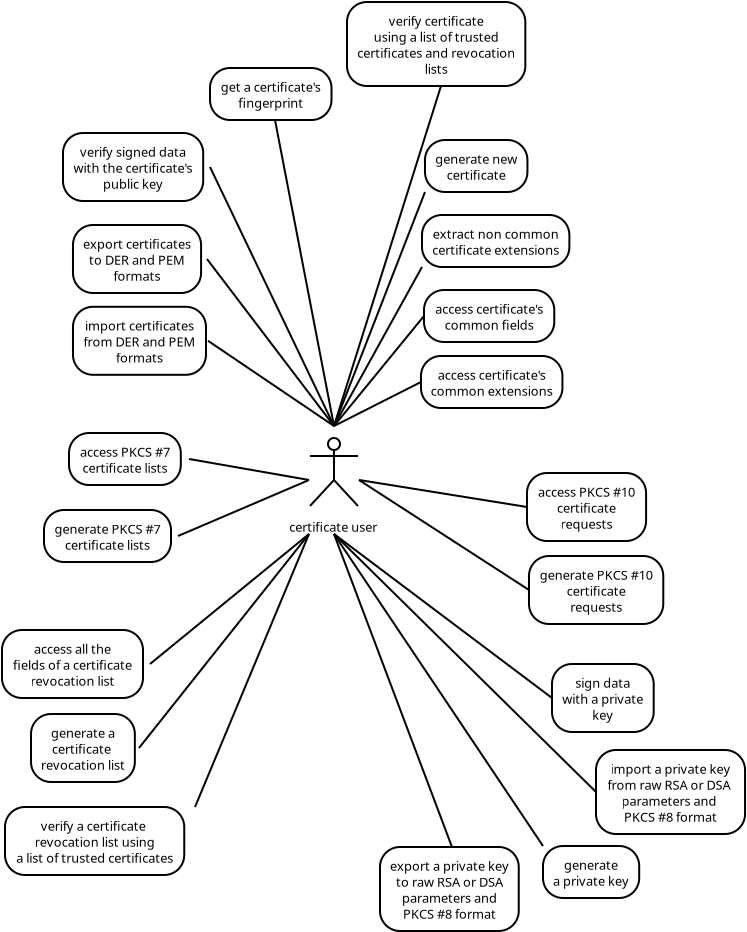 <?xml version="1.0" encoding="UTF-8"?>
<dia:diagram xmlns:dia="http://www.lysator.liu.se/~alla/dia/">
  <dia:layer name="Background" visible="true">
    <dia:object type="UML - Actor" version="0" id="O0">
      <dia:attribute name="obj_pos">
        <dia:point val="5.9,10.8"/>
      </dia:attribute>
      <dia:attribute name="obj_bb">
        <dia:rectangle val="3.525,8.05;8.294,13.688"/>
      </dia:attribute>
      <dia:attribute name="elem_corner">
        <dia:point val="4.65,8.1"/>
      </dia:attribute>
      <dia:attribute name="elem_width">
        <dia:real val="2.5"/>
      </dia:attribute>
      <dia:attribute name="elem_height">
        <dia:real val="5.4"/>
      </dia:attribute>
      <dia:attribute name="line_colour">
        <dia:color val="#000000"/>
      </dia:attribute>
      <dia:attribute name="fill_colour">
        <dia:color val="#ffffff"/>
      </dia:attribute>
      <dia:attribute name="text">
        <dia:composite type="text">
          <dia:attribute name="string">
            <dia:string>#certificate user#</dia:string>
          </dia:attribute>
          <dia:attribute name="font">
            <dia:font family="sans" style="0" name="Helvetica"/>
          </dia:attribute>
          <dia:attribute name="height">
            <dia:real val="0.8"/>
          </dia:attribute>
          <dia:attribute name="pos">
            <dia:point val="5.9,13.3"/>
          </dia:attribute>
          <dia:attribute name="color">
            <dia:color val="#000000"/>
          </dia:attribute>
          <dia:attribute name="alignment">
            <dia:enum val="1"/>
          </dia:attribute>
        </dia:composite>
      </dia:attribute>
    </dia:object>
    <dia:object type="UML - Activity" version="0" id="O1">
      <dia:attribute name="obj_pos">
        <dia:point val="10.45,-6.2"/>
      </dia:attribute>
      <dia:attribute name="obj_bb">
        <dia:rectangle val="10.45,-6.2;15.8,-3.6"/>
      </dia:attribute>
      <dia:attribute name="elem_corner">
        <dia:point val="10.45,-6.2"/>
      </dia:attribute>
      <dia:attribute name="elem_width">
        <dia:real val="5.35"/>
      </dia:attribute>
      <dia:attribute name="elem_height">
        <dia:real val="2.6"/>
      </dia:attribute>
      <dia:attribute name="text">
        <dia:composite type="text">
          <dia:attribute name="string">
            <dia:string>#generate new
certificate#</dia:string>
          </dia:attribute>
          <dia:attribute name="font">
            <dia:font family="sans" style="0" name="Helvetica"/>
          </dia:attribute>
          <dia:attribute name="height">
            <dia:real val="0.8"/>
          </dia:attribute>
          <dia:attribute name="pos">
            <dia:point val="13.125,-5.1"/>
          </dia:attribute>
          <dia:attribute name="color">
            <dia:color val="#000000"/>
          </dia:attribute>
          <dia:attribute name="alignment">
            <dia:enum val="1"/>
          </dia:attribute>
        </dia:composite>
      </dia:attribute>
    </dia:object>
    <dia:object type="UML - Activity" version="0" id="O2">
      <dia:attribute name="obj_pos">
        <dia:point val="10.25,4.6"/>
      </dia:attribute>
      <dia:attribute name="obj_bb">
        <dia:rectangle val="10.25,4.6;17.5,7.2"/>
      </dia:attribute>
      <dia:attribute name="elem_corner">
        <dia:point val="10.25,4.6"/>
      </dia:attribute>
      <dia:attribute name="elem_width">
        <dia:real val="7.25"/>
      </dia:attribute>
      <dia:attribute name="elem_height">
        <dia:real val="2.6"/>
      </dia:attribute>
      <dia:attribute name="text">
        <dia:composite type="text">
          <dia:attribute name="string">
            <dia:string>#access certificate's
common extensions#</dia:string>
          </dia:attribute>
          <dia:attribute name="font">
            <dia:font family="sans" style="0" name="Helvetica"/>
          </dia:attribute>
          <dia:attribute name="height">
            <dia:real val="0.8"/>
          </dia:attribute>
          <dia:attribute name="pos">
            <dia:point val="13.875,5.7"/>
          </dia:attribute>
          <dia:attribute name="color">
            <dia:color val="#000000"/>
          </dia:attribute>
          <dia:attribute name="alignment">
            <dia:enum val="1"/>
          </dia:attribute>
        </dia:composite>
      </dia:attribute>
    </dia:object>
    <dia:object type="UML - Activity" version="0" id="O3">
      <dia:attribute name="obj_pos">
        <dia:point val="10.3,-2.45"/>
      </dia:attribute>
      <dia:attribute name="obj_bb">
        <dia:rectangle val="10.3,-2.45;18.05,0.15"/>
      </dia:attribute>
      <dia:attribute name="elem_corner">
        <dia:point val="10.3,-2.45"/>
      </dia:attribute>
      <dia:attribute name="elem_width">
        <dia:real val="7.75"/>
      </dia:attribute>
      <dia:attribute name="elem_height">
        <dia:real val="2.6"/>
      </dia:attribute>
      <dia:attribute name="text">
        <dia:composite type="text">
          <dia:attribute name="string">
            <dia:string>#extract non common
certificate extensions#</dia:string>
          </dia:attribute>
          <dia:attribute name="font">
            <dia:font family="sans" style="0" name="Helvetica"/>
          </dia:attribute>
          <dia:attribute name="height">
            <dia:real val="0.8"/>
          </dia:attribute>
          <dia:attribute name="pos">
            <dia:point val="14.175,-1.35"/>
          </dia:attribute>
          <dia:attribute name="color">
            <dia:color val="#000000"/>
          </dia:attribute>
          <dia:attribute name="alignment">
            <dia:enum val="1"/>
          </dia:attribute>
        </dia:composite>
      </dia:attribute>
    </dia:object>
    <dia:object type="UML - Activity" version="0" id="O4">
      <dia:attribute name="obj_pos">
        <dia:point val="10.4,1.3"/>
      </dia:attribute>
      <dia:attribute name="obj_bb">
        <dia:rectangle val="10.4,1.3;17.45,3.9"/>
      </dia:attribute>
      <dia:attribute name="elem_corner">
        <dia:point val="10.4,1.3"/>
      </dia:attribute>
      <dia:attribute name="elem_width">
        <dia:real val="7.05"/>
      </dia:attribute>
      <dia:attribute name="elem_height">
        <dia:real val="2.6"/>
      </dia:attribute>
      <dia:attribute name="text">
        <dia:composite type="text">
          <dia:attribute name="string">
            <dia:string>#access certificate's
common fields#</dia:string>
          </dia:attribute>
          <dia:attribute name="font">
            <dia:font family="sans" style="0" name="Helvetica"/>
          </dia:attribute>
          <dia:attribute name="height">
            <dia:real val="0.8"/>
          </dia:attribute>
          <dia:attribute name="pos">
            <dia:point val="13.925,2.4"/>
          </dia:attribute>
          <dia:attribute name="color">
            <dia:color val="#000000"/>
          </dia:attribute>
          <dia:attribute name="alignment">
            <dia:enum val="1"/>
          </dia:attribute>
        </dia:composite>
      </dia:attribute>
    </dia:object>
    <dia:object type="UML - Activity" version="0" id="O5">
      <dia:attribute name="obj_pos">
        <dia:point val="15.65,14.6"/>
      </dia:attribute>
      <dia:attribute name="obj_bb">
        <dia:rectangle val="15.65,14.6;22.75,18"/>
      </dia:attribute>
      <dia:attribute name="elem_corner">
        <dia:point val="15.65,14.6"/>
      </dia:attribute>
      <dia:attribute name="elem_width">
        <dia:real val="7.1"/>
      </dia:attribute>
      <dia:attribute name="elem_height">
        <dia:real val="3.4"/>
      </dia:attribute>
      <dia:attribute name="text">
        <dia:composite type="text">
          <dia:attribute name="string">
            <dia:string>#generate PKCS #10
certificate
requests#</dia:string>
          </dia:attribute>
          <dia:attribute name="font">
            <dia:font family="sans" style="0" name="Helvetica"/>
          </dia:attribute>
          <dia:attribute name="height">
            <dia:real val="0.8"/>
          </dia:attribute>
          <dia:attribute name="pos">
            <dia:point val="19.2,15.7"/>
          </dia:attribute>
          <dia:attribute name="color">
            <dia:color val="#000000"/>
          </dia:attribute>
          <dia:attribute name="alignment">
            <dia:enum val="1"/>
          </dia:attribute>
        </dia:composite>
      </dia:attribute>
    </dia:object>
    <dia:object type="UML - Activity" version="0" id="O6">
      <dia:attribute name="obj_pos">
        <dia:point val="15.55,10.45"/>
      </dia:attribute>
      <dia:attribute name="obj_bb">
        <dia:rectangle val="15.55,10.45;21.95,13.85"/>
      </dia:attribute>
      <dia:attribute name="elem_corner">
        <dia:point val="15.55,10.45"/>
      </dia:attribute>
      <dia:attribute name="elem_width">
        <dia:real val="6.4"/>
      </dia:attribute>
      <dia:attribute name="elem_height">
        <dia:real val="3.4"/>
      </dia:attribute>
      <dia:attribute name="text">
        <dia:composite type="text">
          <dia:attribute name="string">
            <dia:string>#access PKCS #10
certificate
requests#</dia:string>
          </dia:attribute>
          <dia:attribute name="font">
            <dia:font family="sans" style="0" name="Helvetica"/>
          </dia:attribute>
          <dia:attribute name="height">
            <dia:real val="0.8"/>
          </dia:attribute>
          <dia:attribute name="pos">
            <dia:point val="18.75,11.55"/>
          </dia:attribute>
          <dia:attribute name="color">
            <dia:color val="#000000"/>
          </dia:attribute>
          <dia:attribute name="alignment">
            <dia:enum val="1"/>
          </dia:attribute>
        </dia:composite>
      </dia:attribute>
    </dia:object>
    <dia:object type="UML - Activity" version="0" id="O7">
      <dia:attribute name="obj_pos">
        <dia:point val="-7.15,-1.95"/>
      </dia:attribute>
      <dia:attribute name="obj_bb">
        <dia:rectangle val="-7.15,-1.95;-0.45,1.45"/>
      </dia:attribute>
      <dia:attribute name="elem_corner">
        <dia:point val="-7.15,-1.95"/>
      </dia:attribute>
      <dia:attribute name="elem_width">
        <dia:real val="6.7"/>
      </dia:attribute>
      <dia:attribute name="elem_height">
        <dia:real val="3.4"/>
      </dia:attribute>
      <dia:attribute name="text">
        <dia:composite type="text">
          <dia:attribute name="string">
            <dia:string>#export certificates
to DER and PEM
formats#</dia:string>
          </dia:attribute>
          <dia:attribute name="font">
            <dia:font family="sans" style="0" name="Helvetica"/>
          </dia:attribute>
          <dia:attribute name="height">
            <dia:real val="0.8"/>
          </dia:attribute>
          <dia:attribute name="pos">
            <dia:point val="-3.8,-0.85"/>
          </dia:attribute>
          <dia:attribute name="color">
            <dia:color val="#000000"/>
          </dia:attribute>
          <dia:attribute name="alignment">
            <dia:enum val="1"/>
          </dia:attribute>
        </dia:composite>
      </dia:attribute>
    </dia:object>
    <dia:object type="UML - Activity" version="0" id="O8">
      <dia:attribute name="obj_pos">
        <dia:point val="-7.15,2.14"/>
      </dia:attribute>
      <dia:attribute name="obj_bb">
        <dia:rectangle val="-7.15,2.14;-0.4,5.54"/>
      </dia:attribute>
      <dia:attribute name="elem_corner">
        <dia:point val="-7.15,2.14"/>
      </dia:attribute>
      <dia:attribute name="elem_width">
        <dia:real val="6.75"/>
      </dia:attribute>
      <dia:attribute name="elem_height">
        <dia:real val="3.4"/>
      </dia:attribute>
      <dia:attribute name="text">
        <dia:composite type="text">
          <dia:attribute name="string">
            <dia:string>#import certificates
from DER and PEM
formats#</dia:string>
          </dia:attribute>
          <dia:attribute name="font">
            <dia:font family="sans" style="0" name="Helvetica"/>
          </dia:attribute>
          <dia:attribute name="height">
            <dia:real val="0.8"/>
          </dia:attribute>
          <dia:attribute name="pos">
            <dia:point val="-3.775,3.24"/>
          </dia:attribute>
          <dia:attribute name="color">
            <dia:color val="#000000"/>
          </dia:attribute>
          <dia:attribute name="alignment">
            <dia:enum val="1"/>
          </dia:attribute>
        </dia:composite>
      </dia:attribute>
    </dia:object>
    <dia:object type="UML - Activity" version="0" id="O9">
      <dia:attribute name="obj_pos">
        <dia:point val="-10.699,18.3"/>
      </dia:attribute>
      <dia:attribute name="obj_bb">
        <dia:rectangle val="-10.699,18.3;-3.299,21.7"/>
      </dia:attribute>
      <dia:attribute name="elem_corner">
        <dia:point val="-10.699,18.3"/>
      </dia:attribute>
      <dia:attribute name="elem_width">
        <dia:real val="7.4"/>
      </dia:attribute>
      <dia:attribute name="elem_height">
        <dia:real val="3.4"/>
      </dia:attribute>
      <dia:attribute name="text">
        <dia:composite type="text">
          <dia:attribute name="string">
            <dia:string>#access all the
fields of a certificate
revocation list#</dia:string>
          </dia:attribute>
          <dia:attribute name="font">
            <dia:font family="sans" style="0" name="Helvetica"/>
          </dia:attribute>
          <dia:attribute name="height">
            <dia:real val="0.8"/>
          </dia:attribute>
          <dia:attribute name="pos">
            <dia:point val="-6.999,19.4"/>
          </dia:attribute>
          <dia:attribute name="color">
            <dia:color val="#000000"/>
          </dia:attribute>
          <dia:attribute name="alignment">
            <dia:enum val="1"/>
          </dia:attribute>
        </dia:composite>
      </dia:attribute>
    </dia:object>
    <dia:object type="UML - Activity" version="0" id="O10">
      <dia:attribute name="obj_pos">
        <dia:point val="-9.249,22.5"/>
      </dia:attribute>
      <dia:attribute name="obj_bb">
        <dia:rectangle val="-9.249,22.5;-3.849,25.9"/>
      </dia:attribute>
      <dia:attribute name="elem_corner">
        <dia:point val="-9.249,22.5"/>
      </dia:attribute>
      <dia:attribute name="elem_width">
        <dia:real val="5.4"/>
      </dia:attribute>
      <dia:attribute name="elem_height">
        <dia:real val="3.4"/>
      </dia:attribute>
      <dia:attribute name="text">
        <dia:composite type="text">
          <dia:attribute name="string">
            <dia:string>#generate a
certificate 
revocation list#</dia:string>
          </dia:attribute>
          <dia:attribute name="font">
            <dia:font family="sans" style="0" name="Helvetica"/>
          </dia:attribute>
          <dia:attribute name="height">
            <dia:real val="0.8"/>
          </dia:attribute>
          <dia:attribute name="pos">
            <dia:point val="-6.549,23.6"/>
          </dia:attribute>
          <dia:attribute name="color">
            <dia:color val="#000000"/>
          </dia:attribute>
          <dia:attribute name="alignment">
            <dia:enum val="1"/>
          </dia:attribute>
        </dia:composite>
      </dia:attribute>
    </dia:object>
    <dia:object type="UML - Activity" version="0" id="O11">
      <dia:attribute name="obj_pos">
        <dia:point val="6.551,-13.1"/>
      </dia:attribute>
      <dia:attribute name="obj_bb">
        <dia:rectangle val="6.551,-13.1;15.951,-8.9"/>
      </dia:attribute>
      <dia:attribute name="elem_corner">
        <dia:point val="6.551,-13.1"/>
      </dia:attribute>
      <dia:attribute name="elem_width">
        <dia:real val="9.4"/>
      </dia:attribute>
      <dia:attribute name="elem_height">
        <dia:real val="4.2"/>
      </dia:attribute>
      <dia:attribute name="text">
        <dia:composite type="text">
          <dia:attribute name="string">
            <dia:string>#verify certificate
using a list of trusted
certificates and revocation
lists#</dia:string>
          </dia:attribute>
          <dia:attribute name="font">
            <dia:font family="sans" style="0" name="Helvetica"/>
          </dia:attribute>
          <dia:attribute name="height">
            <dia:real val="0.8"/>
          </dia:attribute>
          <dia:attribute name="pos">
            <dia:point val="11.251,-12"/>
          </dia:attribute>
          <dia:attribute name="color">
            <dia:color val="#000000"/>
          </dia:attribute>
          <dia:attribute name="alignment">
            <dia:enum val="1"/>
          </dia:attribute>
        </dia:composite>
      </dia:attribute>
    </dia:object>
    <dia:object type="UML - Activity" version="0" id="O12">
      <dia:attribute name="obj_pos">
        <dia:point val="-7.349,8.45"/>
      </dia:attribute>
      <dia:attribute name="obj_bb">
        <dia:rectangle val="-7.349,8.45;-1.349,11.05"/>
      </dia:attribute>
      <dia:attribute name="elem_corner">
        <dia:point val="-7.349,8.45"/>
      </dia:attribute>
      <dia:attribute name="elem_width">
        <dia:real val="6"/>
      </dia:attribute>
      <dia:attribute name="elem_height">
        <dia:real val="2.6"/>
      </dia:attribute>
      <dia:attribute name="text">
        <dia:composite type="text">
          <dia:attribute name="string">
            <dia:string>#access PKCS #7
certificate lists#</dia:string>
          </dia:attribute>
          <dia:attribute name="font">
            <dia:font family="sans" style="0" name="Helvetica"/>
          </dia:attribute>
          <dia:attribute name="height">
            <dia:real val="0.8"/>
          </dia:attribute>
          <dia:attribute name="pos">
            <dia:point val="-4.349,9.55"/>
          </dia:attribute>
          <dia:attribute name="color">
            <dia:color val="#000000"/>
          </dia:attribute>
          <dia:attribute name="alignment">
            <dia:enum val="1"/>
          </dia:attribute>
        </dia:composite>
      </dia:attribute>
    </dia:object>
    <dia:object type="UML - Activity" version="0" id="O13">
      <dia:attribute name="obj_pos">
        <dia:point val="-8.599,12.3"/>
      </dia:attribute>
      <dia:attribute name="obj_bb">
        <dia:rectangle val="-8.599,12.3;-1.899,14.9"/>
      </dia:attribute>
      <dia:attribute name="elem_corner">
        <dia:point val="-8.599,12.3"/>
      </dia:attribute>
      <dia:attribute name="elem_width">
        <dia:real val="6.7"/>
      </dia:attribute>
      <dia:attribute name="elem_height">
        <dia:real val="2.6"/>
      </dia:attribute>
      <dia:attribute name="text">
        <dia:composite type="text">
          <dia:attribute name="string">
            <dia:string>#generate PKCS #7
certificate lists#</dia:string>
          </dia:attribute>
          <dia:attribute name="font">
            <dia:font family="sans" style="0" name="Helvetica"/>
          </dia:attribute>
          <dia:attribute name="height">
            <dia:real val="0.8"/>
          </dia:attribute>
          <dia:attribute name="pos">
            <dia:point val="-5.249,13.4"/>
          </dia:attribute>
          <dia:attribute name="color">
            <dia:color val="#000000"/>
          </dia:attribute>
          <dia:attribute name="alignment">
            <dia:enum val="1"/>
          </dia:attribute>
        </dia:composite>
      </dia:attribute>
    </dia:object>
    <dia:object type="UML - Activity" version="0" id="O14">
      <dia:attribute name="obj_pos">
        <dia:point val="-10.549,27.15"/>
      </dia:attribute>
      <dia:attribute name="obj_bb">
        <dia:rectangle val="-10.549,27.15;-1.049,30.55"/>
      </dia:attribute>
      <dia:attribute name="elem_corner">
        <dia:point val="-10.549,27.15"/>
      </dia:attribute>
      <dia:attribute name="elem_width">
        <dia:real val="9.5"/>
      </dia:attribute>
      <dia:attribute name="elem_height">
        <dia:real val="3.4"/>
      </dia:attribute>
      <dia:attribute name="text">
        <dia:composite type="text">
          <dia:attribute name="string">
            <dia:string>#verify a certificate 
revocation list using
a list of trusted certificates#</dia:string>
          </dia:attribute>
          <dia:attribute name="font">
            <dia:font family="sans" style="0" name="Helvetica"/>
          </dia:attribute>
          <dia:attribute name="height">
            <dia:real val="0.8"/>
          </dia:attribute>
          <dia:attribute name="pos">
            <dia:point val="-5.799,28.25"/>
          </dia:attribute>
          <dia:attribute name="color">
            <dia:color val="#000000"/>
          </dia:attribute>
          <dia:attribute name="alignment">
            <dia:enum val="1"/>
          </dia:attribute>
        </dia:composite>
      </dia:attribute>
    </dia:object>
    <dia:object type="UML - Activity" version="0" id="O15">
      <dia:attribute name="obj_pos">
        <dia:point val="-0.299,-9.8"/>
      </dia:attribute>
      <dia:attribute name="obj_bb">
        <dia:rectangle val="-0.299,-9.8;6.201,-7.2"/>
      </dia:attribute>
      <dia:attribute name="elem_corner">
        <dia:point val="-0.299,-9.8"/>
      </dia:attribute>
      <dia:attribute name="elem_width">
        <dia:real val="6.5"/>
      </dia:attribute>
      <dia:attribute name="elem_height">
        <dia:real val="2.6"/>
      </dia:attribute>
      <dia:attribute name="text">
        <dia:composite type="text">
          <dia:attribute name="string">
            <dia:string>#get a certificate's
fingerprint#</dia:string>
          </dia:attribute>
          <dia:attribute name="font">
            <dia:font family="sans" style="0" name="Helvetica"/>
          </dia:attribute>
          <dia:attribute name="height">
            <dia:real val="0.8"/>
          </dia:attribute>
          <dia:attribute name="pos">
            <dia:point val="2.951,-8.7"/>
          </dia:attribute>
          <dia:attribute name="color">
            <dia:color val="#000000"/>
          </dia:attribute>
          <dia:attribute name="alignment">
            <dia:enum val="1"/>
          </dia:attribute>
        </dia:composite>
      </dia:attribute>
    </dia:object>
    <dia:object type="UML - Activity" version="0" id="O16">
      <dia:attribute name="obj_pos">
        <dia:point val="16.351,29.1"/>
      </dia:attribute>
      <dia:attribute name="obj_bb">
        <dia:rectangle val="16.351,29.1;21.351,31.7"/>
      </dia:attribute>
      <dia:attribute name="elem_corner">
        <dia:point val="16.351,29.1"/>
      </dia:attribute>
      <dia:attribute name="elem_width">
        <dia:real val="5"/>
      </dia:attribute>
      <dia:attribute name="elem_height">
        <dia:real val="2.6"/>
      </dia:attribute>
      <dia:attribute name="text">
        <dia:composite type="text">
          <dia:attribute name="string">
            <dia:string>#generate
a private key#</dia:string>
          </dia:attribute>
          <dia:attribute name="font">
            <dia:font family="sans" style="0" name="Helvetica"/>
          </dia:attribute>
          <dia:attribute name="height">
            <dia:real val="0.8"/>
          </dia:attribute>
          <dia:attribute name="pos">
            <dia:point val="18.851,30.2"/>
          </dia:attribute>
          <dia:attribute name="color">
            <dia:color val="#000000"/>
          </dia:attribute>
          <dia:attribute name="alignment">
            <dia:enum val="1"/>
          </dia:attribute>
        </dia:composite>
      </dia:attribute>
    </dia:object>
    <dia:object type="UML - Activity" version="0" id="O17">
      <dia:attribute name="obj_pos">
        <dia:point val="19.001,24.3"/>
      </dia:attribute>
      <dia:attribute name="obj_bb">
        <dia:rectangle val="19.001,24.3;26.601,28.5"/>
      </dia:attribute>
      <dia:attribute name="elem_corner">
        <dia:point val="19.001,24.3"/>
      </dia:attribute>
      <dia:attribute name="elem_width">
        <dia:real val="7.6"/>
      </dia:attribute>
      <dia:attribute name="elem_height">
        <dia:real val="4.2"/>
      </dia:attribute>
      <dia:attribute name="text">
        <dia:composite type="text">
          <dia:attribute name="string">
            <dia:string>#import a private key
from raw RSA or DSA 
parameters and 
PKCS #8 format#</dia:string>
          </dia:attribute>
          <dia:attribute name="font">
            <dia:font family="sans" style="0" name="Helvetica"/>
          </dia:attribute>
          <dia:attribute name="height">
            <dia:real val="0.8"/>
          </dia:attribute>
          <dia:attribute name="pos">
            <dia:point val="22.801,25.4"/>
          </dia:attribute>
          <dia:attribute name="color">
            <dia:color val="#000000"/>
          </dia:attribute>
          <dia:attribute name="alignment">
            <dia:enum val="1"/>
          </dia:attribute>
        </dia:composite>
      </dia:attribute>
    </dia:object>
    <dia:object type="UML - Activity" version="0" id="O18">
      <dia:attribute name="obj_pos">
        <dia:point val="8.201,29.15"/>
      </dia:attribute>
      <dia:attribute name="obj_bb">
        <dia:rectangle val="8.201,29.15;15.401,33.35"/>
      </dia:attribute>
      <dia:attribute name="elem_corner">
        <dia:point val="8.201,29.15"/>
      </dia:attribute>
      <dia:attribute name="elem_width">
        <dia:real val="7.2"/>
      </dia:attribute>
      <dia:attribute name="elem_height">
        <dia:real val="4.2"/>
      </dia:attribute>
      <dia:attribute name="text">
        <dia:composite type="text">
          <dia:attribute name="string">
            <dia:string>#export a private key
to raw RSA or DSA
parameters and
PKCS #8 format#</dia:string>
          </dia:attribute>
          <dia:attribute name="font">
            <dia:font family="sans" style="0" name="Helvetica"/>
          </dia:attribute>
          <dia:attribute name="height">
            <dia:real val="0.8"/>
          </dia:attribute>
          <dia:attribute name="pos">
            <dia:point val="11.801,30.25"/>
          </dia:attribute>
          <dia:attribute name="color">
            <dia:color val="#000000"/>
          </dia:attribute>
          <dia:attribute name="alignment">
            <dia:enum val="1"/>
          </dia:attribute>
        </dia:composite>
      </dia:attribute>
    </dia:object>
    <dia:object type="UML - Activity" version="0" id="O19">
      <dia:attribute name="obj_pos">
        <dia:point val="16.801,20"/>
      </dia:attribute>
      <dia:attribute name="obj_bb">
        <dia:rectangle val="16.801,20;22.001,23.4"/>
      </dia:attribute>
      <dia:attribute name="elem_corner">
        <dia:point val="16.801,20"/>
      </dia:attribute>
      <dia:attribute name="elem_width">
        <dia:real val="5.2"/>
      </dia:attribute>
      <dia:attribute name="elem_height">
        <dia:real val="3.4"/>
      </dia:attribute>
      <dia:attribute name="text">
        <dia:composite type="text">
          <dia:attribute name="string">
            <dia:string>#sign data
with a private
key#</dia:string>
          </dia:attribute>
          <dia:attribute name="font">
            <dia:font family="sans" style="0" name="Helvetica"/>
          </dia:attribute>
          <dia:attribute name="height">
            <dia:real val="0.8"/>
          </dia:attribute>
          <dia:attribute name="pos">
            <dia:point val="19.401,21.1"/>
          </dia:attribute>
          <dia:attribute name="color">
            <dia:color val="#000000"/>
          </dia:attribute>
          <dia:attribute name="alignment">
            <dia:enum val="1"/>
          </dia:attribute>
        </dia:composite>
      </dia:attribute>
    </dia:object>
    <dia:object type="UML - Activity" version="0" id="O20">
      <dia:attribute name="obj_pos">
        <dia:point val="-7.649,-6.55"/>
      </dia:attribute>
      <dia:attribute name="obj_bb">
        <dia:rectangle val="-7.649,-6.55;-0.299,-3.15"/>
      </dia:attribute>
      <dia:attribute name="elem_corner">
        <dia:point val="-7.649,-6.55"/>
      </dia:attribute>
      <dia:attribute name="elem_width">
        <dia:real val="7.35"/>
      </dia:attribute>
      <dia:attribute name="elem_height">
        <dia:real val="3.4"/>
      </dia:attribute>
      <dia:attribute name="text">
        <dia:composite type="text">
          <dia:attribute name="string">
            <dia:string>#verify signed data
with the certificate's
public key#</dia:string>
          </dia:attribute>
          <dia:attribute name="font">
            <dia:font family="sans" style="0" name="Helvetica"/>
          </dia:attribute>
          <dia:attribute name="height">
            <dia:real val="0.8"/>
          </dia:attribute>
          <dia:attribute name="pos">
            <dia:point val="-3.974,-5.45"/>
          </dia:attribute>
          <dia:attribute name="color">
            <dia:color val="#000000"/>
          </dia:attribute>
          <dia:attribute name="alignment">
            <dia:enum val="1"/>
          </dia:attribute>
        </dia:composite>
      </dia:attribute>
    </dia:object>
    <dia:object type="Standard - Line" version="0" id="O21">
      <dia:attribute name="obj_pos">
        <dia:point val="-0.45,-0.25"/>
      </dia:attribute>
      <dia:attribute name="obj_bb">
        <dia:rectangle val="-0.52,-0.32;5.97,8.17"/>
      </dia:attribute>
      <dia:attribute name="conn_endpoints">
        <dia:point val="-0.45,-0.25"/>
        <dia:point val="5.9,8.1"/>
      </dia:attribute>
      <dia:attribute name="numcp">
        <dia:int val="1"/>
      </dia:attribute>
      <dia:connections>
        <dia:connection handle="0" to="O7" connection="4"/>
        <dia:connection handle="1" to="O0" connection="1"/>
      </dia:connections>
    </dia:object>
    <dia:object type="Standard - Line" version="0" id="O22">
      <dia:attribute name="obj_pos">
        <dia:point val="-0.4,3.84"/>
      </dia:attribute>
      <dia:attribute name="obj_bb">
        <dia:rectangle val="-0.469,3.771;5.969,8.169"/>
      </dia:attribute>
      <dia:attribute name="conn_endpoints">
        <dia:point val="-0.4,3.84"/>
        <dia:point val="5.9,8.1"/>
      </dia:attribute>
      <dia:attribute name="numcp">
        <dia:int val="1"/>
      </dia:attribute>
      <dia:connections>
        <dia:connection handle="0" to="O8" connection="4"/>
        <dia:connection handle="1" to="O0" connection="1"/>
      </dia:connections>
    </dia:object>
    <dia:object type="Standard - Line" version="0" id="O23">
      <dia:attribute name="obj_pos">
        <dia:point val="5.9,8.1"/>
      </dia:attribute>
      <dia:attribute name="obj_bb">
        <dia:rectangle val="5.83,2.53;10.47,8.17"/>
      </dia:attribute>
      <dia:attribute name="conn_endpoints">
        <dia:point val="5.9,8.1"/>
        <dia:point val="10.4,2.6"/>
      </dia:attribute>
      <dia:attribute name="numcp">
        <dia:int val="1"/>
      </dia:attribute>
      <dia:connections>
        <dia:connection handle="0" to="O0" connection="1"/>
        <dia:connection handle="1" to="O4" connection="3"/>
      </dia:connections>
    </dia:object>
    <dia:object type="Standard - Line" version="0" id="O24">
      <dia:attribute name="obj_pos">
        <dia:point val="5.9,8.1"/>
      </dia:attribute>
      <dia:attribute name="obj_bb">
        <dia:rectangle val="5.833,5.833;10.317,8.167"/>
      </dia:attribute>
      <dia:attribute name="conn_endpoints">
        <dia:point val="5.9,8.1"/>
        <dia:point val="10.25,5.9"/>
      </dia:attribute>
      <dia:attribute name="numcp">
        <dia:int val="1"/>
      </dia:attribute>
      <dia:connections>
        <dia:connection handle="0" to="O0" connection="1"/>
        <dia:connection handle="1" to="O2" connection="3"/>
      </dia:connections>
    </dia:object>
    <dia:object type="Standard - Line" version="0" id="O25">
      <dia:attribute name="obj_pos">
        <dia:point val="5.9,8.1"/>
      </dia:attribute>
      <dia:attribute name="obj_bb">
        <dia:rectangle val="5.832,0.082;10.368,8.168"/>
      </dia:attribute>
      <dia:attribute name="conn_endpoints">
        <dia:point val="5.9,8.1"/>
        <dia:point val="10.3,0.15"/>
      </dia:attribute>
      <dia:attribute name="numcp">
        <dia:int val="1"/>
      </dia:attribute>
      <dia:connections>
        <dia:connection handle="0" to="O0" connection="1"/>
        <dia:connection handle="1" to="O3" connection="5"/>
      </dia:connections>
    </dia:object>
    <dia:object type="Standard - Line" version="0" id="O26">
      <dia:attribute name="obj_pos">
        <dia:point val="5.9,8.1"/>
      </dia:attribute>
      <dia:attribute name="obj_bb">
        <dia:rectangle val="5.835,-3.665;10.515,8.165"/>
      </dia:attribute>
      <dia:attribute name="conn_endpoints">
        <dia:point val="5.9,8.1"/>
        <dia:point val="10.45,-3.6"/>
      </dia:attribute>
      <dia:attribute name="numcp">
        <dia:int val="1"/>
      </dia:attribute>
      <dia:connections>
        <dia:connection handle="0" to="O0" connection="1"/>
        <dia:connection handle="1" to="O1" connection="5"/>
      </dia:connections>
    </dia:object>
    <dia:object type="Standard - Line" version="0" id="O27">
      <dia:attribute name="obj_pos">
        <dia:point val="-0.299,-4.85"/>
      </dia:attribute>
      <dia:attribute name="obj_bb">
        <dia:rectangle val="-0.365,-4.917;5.967,8.167"/>
      </dia:attribute>
      <dia:attribute name="conn_endpoints">
        <dia:point val="-0.299,-4.85"/>
        <dia:point val="5.9,8.1"/>
      </dia:attribute>
      <dia:attribute name="numcp">
        <dia:int val="1"/>
      </dia:attribute>
      <dia:connections>
        <dia:connection handle="0" to="O20" connection="4"/>
        <dia:connection handle="1" to="O0" connection="1"/>
      </dia:connections>
    </dia:object>
    <dia:object type="Standard - Line" version="0" id="O28">
      <dia:attribute name="obj_pos">
        <dia:point val="2.951,-7.2"/>
      </dia:attribute>
      <dia:attribute name="obj_bb">
        <dia:rectangle val="2.893,-7.259;5.959,8.159"/>
      </dia:attribute>
      <dia:attribute name="conn_endpoints">
        <dia:point val="2.951,-7.2"/>
        <dia:point val="5.9,8.1"/>
      </dia:attribute>
      <dia:attribute name="numcp">
        <dia:int val="1"/>
      </dia:attribute>
      <dia:connections>
        <dia:connection handle="0" to="O15" connection="6"/>
        <dia:connection handle="1" to="O0" connection="1"/>
      </dia:connections>
    </dia:object>
    <dia:object type="Standard - Line" version="0" id="O29">
      <dia:attribute name="obj_pos">
        <dia:point val="7.15,10.8"/>
      </dia:attribute>
      <dia:attribute name="obj_bb">
        <dia:rectangle val="7.093,10.743;15.607,12.207"/>
      </dia:attribute>
      <dia:attribute name="conn_endpoints">
        <dia:point val="7.15,10.8"/>
        <dia:point val="15.55,12.15"/>
      </dia:attribute>
      <dia:attribute name="numcp">
        <dia:int val="1"/>
      </dia:attribute>
      <dia:connections>
        <dia:connection handle="0" to="O0" connection="4"/>
        <dia:connection handle="1" to="O6" connection="3"/>
      </dia:connections>
    </dia:object>
    <dia:object type="Standard - Line" version="0" id="O30">
      <dia:attribute name="obj_pos">
        <dia:point val="7.15,10.8"/>
      </dia:attribute>
      <dia:attribute name="obj_bb">
        <dia:rectangle val="7.081,10.731;15.719,16.369"/>
      </dia:attribute>
      <dia:attribute name="conn_endpoints">
        <dia:point val="7.15,10.8"/>
        <dia:point val="15.65,16.3"/>
      </dia:attribute>
      <dia:attribute name="numcp">
        <dia:int val="1"/>
      </dia:attribute>
      <dia:connections>
        <dia:connection handle="0" to="O0" connection="4"/>
        <dia:connection handle="1" to="O5" connection="3"/>
      </dia:connections>
    </dia:object>
    <dia:object type="Standard - Line" version="0" id="O31">
      <dia:attribute name="obj_pos">
        <dia:point val="11.251,-8.9"/>
      </dia:attribute>
      <dia:attribute name="obj_bb">
        <dia:rectangle val="5.837,-8.963;11.314,8.163"/>
      </dia:attribute>
      <dia:attribute name="conn_endpoints">
        <dia:point val="11.251,-8.9"/>
        <dia:point val="5.9,8.1"/>
      </dia:attribute>
      <dia:attribute name="numcp">
        <dia:int val="1"/>
      </dia:attribute>
      <dia:connections>
        <dia:connection handle="0" to="O11" connection="6"/>
        <dia:connection handle="1" to="O0" connection="1"/>
      </dia:connections>
    </dia:object>
    <dia:object type="Standard - Line" version="0" id="O32">
      <dia:attribute name="obj_pos">
        <dia:point val="5.9,13.5"/>
      </dia:attribute>
      <dia:attribute name="obj_bb">
        <dia:rectangle val="5.836,13.436;11.866,29.214"/>
      </dia:attribute>
      <dia:attribute name="conn_endpoints">
        <dia:point val="5.9,13.5"/>
        <dia:point val="11.801,29.15"/>
      </dia:attribute>
      <dia:attribute name="numcp">
        <dia:int val="1"/>
      </dia:attribute>
      <dia:connections>
        <dia:connection handle="0" to="O0" connection="6"/>
        <dia:connection handle="1" to="O18" connection="1"/>
      </dia:connections>
    </dia:object>
    <dia:object type="Standard - Line" version="0" id="O33">
      <dia:attribute name="obj_pos">
        <dia:point val="5.9,13.5"/>
      </dia:attribute>
      <dia:attribute name="obj_bb">
        <dia:rectangle val="5.831,13.431;16.421,29.169"/>
      </dia:attribute>
      <dia:attribute name="conn_endpoints">
        <dia:point val="5.9,13.5"/>
        <dia:point val="16.351,29.1"/>
      </dia:attribute>
      <dia:attribute name="numcp">
        <dia:int val="1"/>
      </dia:attribute>
      <dia:connections>
        <dia:connection handle="0" to="O0" connection="6"/>
        <dia:connection handle="1" to="O16" connection="0"/>
      </dia:connections>
    </dia:object>
    <dia:object type="Standard - Line" version="0" id="O34">
      <dia:attribute name="obj_pos">
        <dia:point val="5.9,13.5"/>
      </dia:attribute>
      <dia:attribute name="obj_bb">
        <dia:rectangle val="5.83,13.43;16.871,21.77"/>
      </dia:attribute>
      <dia:attribute name="conn_endpoints">
        <dia:point val="5.9,13.5"/>
        <dia:point val="16.801,21.7"/>
      </dia:attribute>
      <dia:attribute name="numcp">
        <dia:int val="1"/>
      </dia:attribute>
      <dia:connections>
        <dia:connection handle="0" to="O0" connection="6"/>
        <dia:connection handle="1" to="O19" connection="3"/>
      </dia:connections>
    </dia:object>
    <dia:object type="Standard - Line" version="0" id="O35">
      <dia:attribute name="obj_pos">
        <dia:point val="5.9,13.5"/>
      </dia:attribute>
      <dia:attribute name="obj_bb">
        <dia:rectangle val="5.829,13.429;19.072,26.471"/>
      </dia:attribute>
      <dia:attribute name="conn_endpoints">
        <dia:point val="5.9,13.5"/>
        <dia:point val="19.001,26.4"/>
      </dia:attribute>
      <dia:attribute name="numcp">
        <dia:int val="1"/>
      </dia:attribute>
      <dia:connections>
        <dia:connection handle="0" to="O0" connection="6"/>
        <dia:connection handle="1" to="O17" connection="3"/>
      </dia:connections>
    </dia:object>
    <dia:object type="Standard - Line" version="0" id="O36">
      <dia:attribute name="obj_pos">
        <dia:point val="-1.349,9.75"/>
      </dia:attribute>
      <dia:attribute name="obj_bb">
        <dia:rectangle val="-1.407,9.692;4.708,10.858"/>
      </dia:attribute>
      <dia:attribute name="conn_endpoints">
        <dia:point val="-1.349,9.75"/>
        <dia:point val="4.65,10.8"/>
      </dia:attribute>
      <dia:attribute name="numcp">
        <dia:int val="1"/>
      </dia:attribute>
      <dia:connections>
        <dia:connection handle="0" to="O12" connection="4"/>
        <dia:connection handle="1" to="O0" connection="3"/>
      </dia:connections>
    </dia:object>
    <dia:object type="Standard - Line" version="0" id="O37">
      <dia:attribute name="obj_pos">
        <dia:point val="-1.899,13.6"/>
      </dia:attribute>
      <dia:attribute name="obj_bb">
        <dia:rectangle val="-1.964,10.734;4.716,13.666"/>
      </dia:attribute>
      <dia:attribute name="conn_endpoints">
        <dia:point val="-1.899,13.6"/>
        <dia:point val="4.65,10.8"/>
      </dia:attribute>
      <dia:attribute name="numcp">
        <dia:int val="1"/>
      </dia:attribute>
      <dia:connections>
        <dia:connection handle="0" to="O13" connection="4"/>
        <dia:connection handle="1" to="O0" connection="3"/>
      </dia:connections>
    </dia:object>
    <dia:object type="Standard - Line" version="0" id="O38">
      <dia:attribute name="obj_pos">
        <dia:point val="-3.299,20"/>
      </dia:attribute>
      <dia:attribute name="obj_bb">
        <dia:rectangle val="-3.369,13.43;4.72,20.07"/>
      </dia:attribute>
      <dia:attribute name="conn_endpoints">
        <dia:point val="-3.299,20"/>
        <dia:point val="4.65,13.5"/>
      </dia:attribute>
      <dia:attribute name="numcp">
        <dia:int val="1"/>
      </dia:attribute>
      <dia:connections>
        <dia:connection handle="0" to="O9" connection="4"/>
        <dia:connection handle="1" to="O0" connection="5"/>
      </dia:connections>
    </dia:object>
    <dia:object type="Standard - Line" version="0" id="O39">
      <dia:attribute name="obj_pos">
        <dia:point val="4.65,13.5"/>
      </dia:attribute>
      <dia:attribute name="obj_bb">
        <dia:rectangle val="-3.919,13.43;4.72,24.27"/>
      </dia:attribute>
      <dia:attribute name="conn_endpoints">
        <dia:point val="4.65,13.5"/>
        <dia:point val="-3.849,24.2"/>
      </dia:attribute>
      <dia:attribute name="numcp">
        <dia:int val="1"/>
      </dia:attribute>
      <dia:connections>
        <dia:connection handle="0" to="O0" connection="5"/>
        <dia:connection handle="1" to="O10" connection="4"/>
      </dia:connections>
    </dia:object>
    <dia:object type="Standard - Line" version="0" id="O40">
      <dia:attribute name="obj_pos">
        <dia:point val="4.65,13.5"/>
      </dia:attribute>
      <dia:attribute name="obj_bb">
        <dia:rectangle val="-1.114,13.435;4.715,27.215"/>
      </dia:attribute>
      <dia:attribute name="conn_endpoints">
        <dia:point val="4.65,13.5"/>
        <dia:point val="-1.049,27.15"/>
      </dia:attribute>
      <dia:attribute name="numcp">
        <dia:int val="1"/>
      </dia:attribute>
      <dia:connections>
        <dia:connection handle="0" to="O0" connection="5"/>
        <dia:connection handle="1" to="O14" connection="2"/>
      </dia:connections>
    </dia:object>
  </dia:layer>
</dia:diagram>
